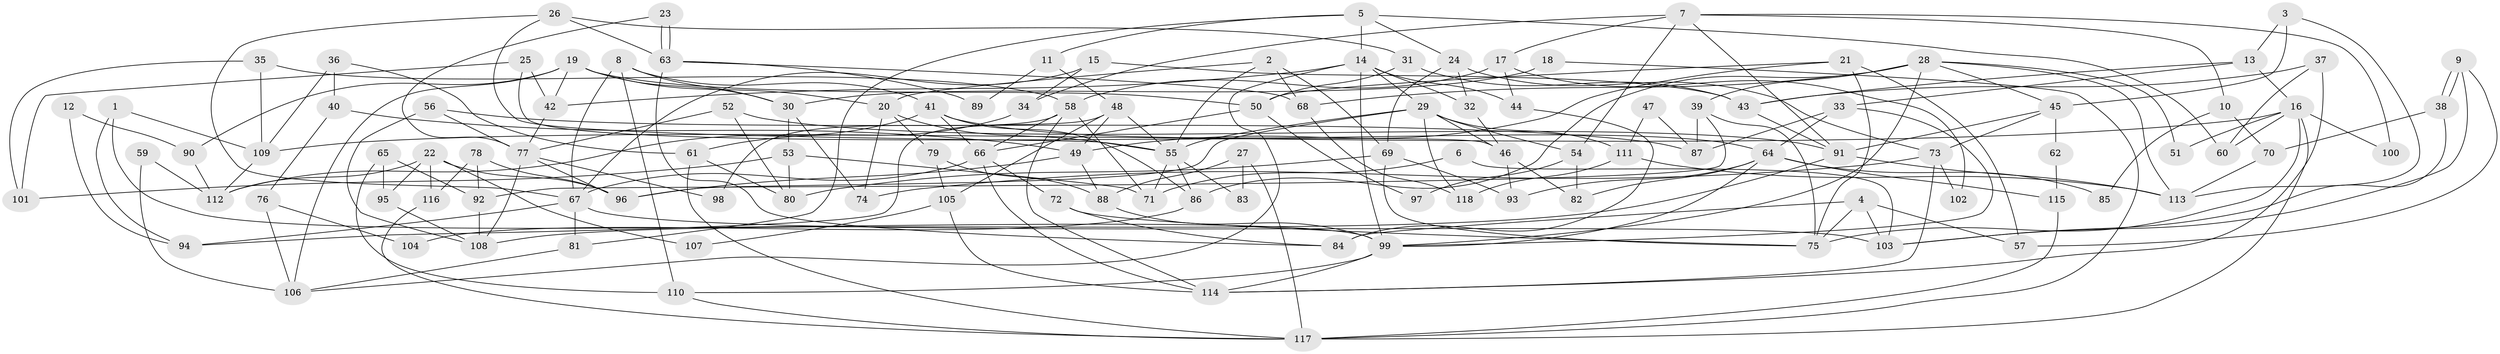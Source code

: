 // Generated by graph-tools (version 1.1) at 2025/26/03/09/25 03:26:16]
// undirected, 118 vertices, 236 edges
graph export_dot {
graph [start="1"]
  node [color=gray90,style=filled];
  1;
  2;
  3;
  4;
  5;
  6;
  7;
  8;
  9;
  10;
  11;
  12;
  13;
  14;
  15;
  16;
  17;
  18;
  19;
  20;
  21;
  22;
  23;
  24;
  25;
  26;
  27;
  28;
  29;
  30;
  31;
  32;
  33;
  34;
  35;
  36;
  37;
  38;
  39;
  40;
  41;
  42;
  43;
  44;
  45;
  46;
  47;
  48;
  49;
  50;
  51;
  52;
  53;
  54;
  55;
  56;
  57;
  58;
  59;
  60;
  61;
  62;
  63;
  64;
  65;
  66;
  67;
  68;
  69;
  70;
  71;
  72;
  73;
  74;
  75;
  76;
  77;
  78;
  79;
  80;
  81;
  82;
  83;
  84;
  85;
  86;
  87;
  88;
  89;
  90;
  91;
  92;
  93;
  94;
  95;
  96;
  97;
  98;
  99;
  100;
  101;
  102;
  103;
  104;
  105;
  106;
  107;
  108;
  109;
  110;
  111;
  112;
  113;
  114;
  115;
  116;
  117;
  118;
  1 -- 99;
  1 -- 109;
  1 -- 94;
  2 -- 55;
  2 -- 68;
  2 -- 20;
  2 -- 69;
  3 -- 113;
  3 -- 45;
  3 -- 13;
  4 -- 75;
  4 -- 103;
  4 -- 57;
  4 -- 84;
  5 -- 60;
  5 -- 24;
  5 -- 11;
  5 -- 14;
  5 -- 81;
  6 -- 103;
  6 -- 71;
  7 -- 17;
  7 -- 91;
  7 -- 10;
  7 -- 34;
  7 -- 54;
  7 -- 100;
  8 -- 110;
  8 -- 67;
  8 -- 30;
  8 -- 41;
  9 -- 38;
  9 -- 38;
  9 -- 57;
  9 -- 103;
  10 -- 70;
  10 -- 85;
  11 -- 48;
  11 -- 89;
  12 -- 94;
  12 -- 90;
  13 -- 33;
  13 -- 16;
  13 -- 43;
  14 -- 29;
  14 -- 32;
  14 -- 42;
  14 -- 44;
  14 -- 99;
  14 -- 106;
  15 -- 67;
  15 -- 34;
  15 -- 43;
  16 -- 75;
  16 -- 51;
  16 -- 60;
  16 -- 100;
  16 -- 109;
  16 -- 117;
  17 -- 58;
  17 -- 44;
  17 -- 102;
  18 -- 30;
  18 -- 117;
  19 -- 20;
  19 -- 106;
  19 -- 30;
  19 -- 42;
  19 -- 50;
  19 -- 90;
  20 -- 55;
  20 -- 74;
  20 -- 79;
  21 -- 75;
  21 -- 50;
  21 -- 49;
  21 -- 57;
  22 -- 96;
  22 -- 116;
  22 -- 95;
  22 -- 107;
  22 -- 112;
  23 -- 63;
  23 -- 63;
  23 -- 77;
  24 -- 69;
  24 -- 32;
  24 -- 73;
  25 -- 101;
  25 -- 42;
  25 -- 46;
  26 -- 55;
  26 -- 31;
  26 -- 63;
  26 -- 67;
  27 -- 88;
  27 -- 117;
  27 -- 83;
  28 -- 45;
  28 -- 99;
  28 -- 39;
  28 -- 51;
  28 -- 68;
  28 -- 86;
  28 -- 113;
  29 -- 55;
  29 -- 54;
  29 -- 46;
  29 -- 96;
  29 -- 111;
  29 -- 118;
  30 -- 53;
  30 -- 74;
  31 -- 43;
  31 -- 50;
  32 -- 46;
  33 -- 64;
  33 -- 99;
  33 -- 87;
  34 -- 61;
  35 -- 58;
  35 -- 109;
  35 -- 101;
  36 -- 61;
  36 -- 109;
  36 -- 40;
  37 -- 43;
  37 -- 114;
  37 -- 60;
  38 -- 103;
  38 -- 70;
  39 -- 75;
  39 -- 87;
  39 -- 92;
  40 -- 49;
  40 -- 76;
  41 -- 66;
  41 -- 64;
  41 -- 86;
  41 -- 112;
  42 -- 77;
  43 -- 91;
  44 -- 84;
  45 -- 91;
  45 -- 73;
  45 -- 62;
  46 -- 82;
  46 -- 93;
  47 -- 87;
  47 -- 111;
  48 -- 49;
  48 -- 105;
  48 -- 55;
  48 -- 94;
  49 -- 96;
  49 -- 88;
  50 -- 66;
  50 -- 97;
  52 -- 77;
  52 -- 91;
  52 -- 80;
  53 -- 80;
  53 -- 71;
  53 -- 101;
  54 -- 82;
  54 -- 97;
  55 -- 86;
  55 -- 71;
  55 -- 83;
  56 -- 87;
  56 -- 108;
  56 -- 77;
  58 -- 71;
  58 -- 114;
  58 -- 66;
  58 -- 98;
  59 -- 106;
  59 -- 112;
  61 -- 80;
  61 -- 117;
  62 -- 115;
  63 -- 68;
  63 -- 84;
  63 -- 89;
  64 -- 99;
  64 -- 82;
  64 -- 85;
  64 -- 93;
  64 -- 115;
  65 -- 92;
  65 -- 95;
  65 -- 110;
  66 -- 67;
  66 -- 72;
  66 -- 114;
  67 -- 94;
  67 -- 81;
  67 -- 103;
  68 -- 118;
  69 -- 93;
  69 -- 75;
  69 -- 80;
  70 -- 113;
  72 -- 84;
  72 -- 75;
  73 -- 74;
  73 -- 102;
  73 -- 114;
  76 -- 106;
  76 -- 104;
  77 -- 96;
  77 -- 98;
  77 -- 108;
  78 -- 92;
  78 -- 96;
  78 -- 116;
  79 -- 88;
  79 -- 105;
  81 -- 106;
  86 -- 104;
  88 -- 99;
  90 -- 112;
  91 -- 113;
  91 -- 108;
  92 -- 108;
  95 -- 108;
  99 -- 114;
  99 -- 110;
  105 -- 114;
  105 -- 107;
  109 -- 112;
  110 -- 117;
  111 -- 118;
  111 -- 113;
  115 -- 117;
  116 -- 117;
}
